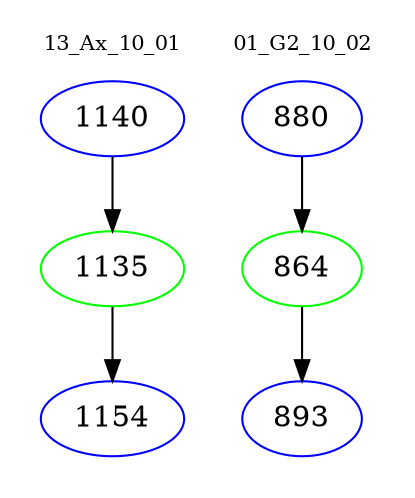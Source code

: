 digraph{
subgraph cluster_0 {
color = white
label = "13_Ax_10_01";
fontsize=10;
T0_1140 [label="1140", color="blue"]
T0_1140 -> T0_1135 [color="black"]
T0_1135 [label="1135", color="green"]
T0_1135 -> T0_1154 [color="black"]
T0_1154 [label="1154", color="blue"]
}
subgraph cluster_1 {
color = white
label = "01_G2_10_02";
fontsize=10;
T1_880 [label="880", color="blue"]
T1_880 -> T1_864 [color="black"]
T1_864 [label="864", color="green"]
T1_864 -> T1_893 [color="black"]
T1_893 [label="893", color="blue"]
}
}
